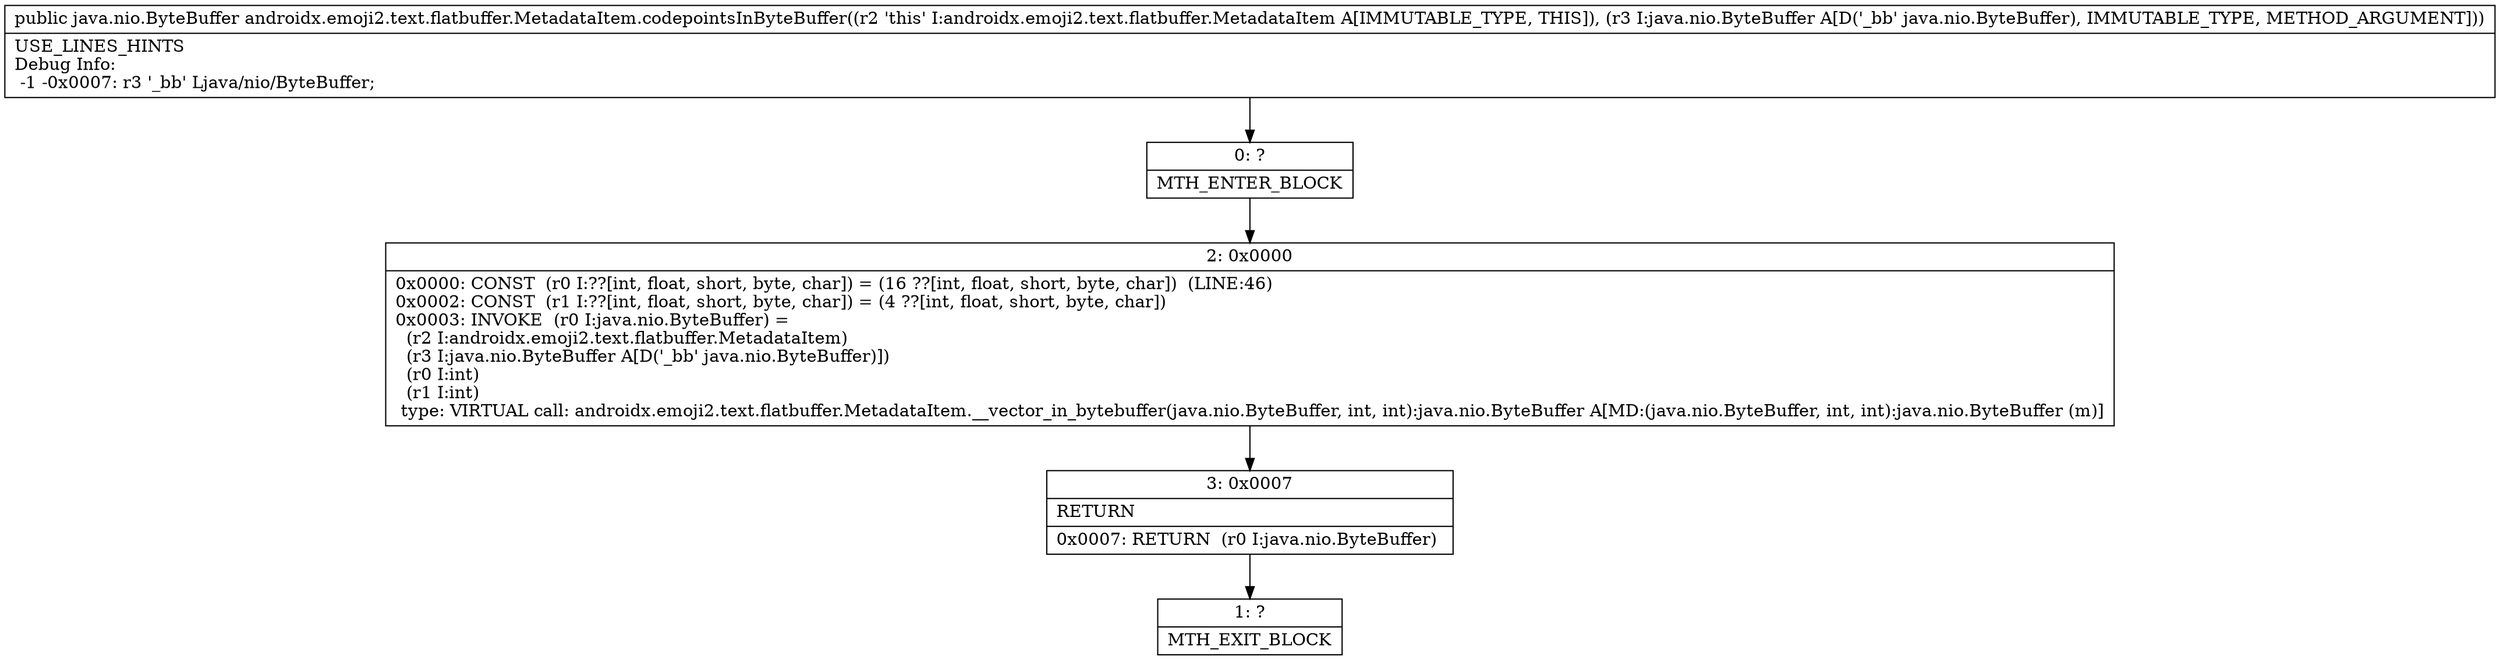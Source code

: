 digraph "CFG forandroidx.emoji2.text.flatbuffer.MetadataItem.codepointsInByteBuffer(Ljava\/nio\/ByteBuffer;)Ljava\/nio\/ByteBuffer;" {
Node_0 [shape=record,label="{0\:\ ?|MTH_ENTER_BLOCK\l}"];
Node_2 [shape=record,label="{2\:\ 0x0000|0x0000: CONST  (r0 I:??[int, float, short, byte, char]) = (16 ??[int, float, short, byte, char])  (LINE:46)\l0x0002: CONST  (r1 I:??[int, float, short, byte, char]) = (4 ??[int, float, short, byte, char]) \l0x0003: INVOKE  (r0 I:java.nio.ByteBuffer) = \l  (r2 I:androidx.emoji2.text.flatbuffer.MetadataItem)\l  (r3 I:java.nio.ByteBuffer A[D('_bb' java.nio.ByteBuffer)])\l  (r0 I:int)\l  (r1 I:int)\l type: VIRTUAL call: androidx.emoji2.text.flatbuffer.MetadataItem.__vector_in_bytebuffer(java.nio.ByteBuffer, int, int):java.nio.ByteBuffer A[MD:(java.nio.ByteBuffer, int, int):java.nio.ByteBuffer (m)]\l}"];
Node_3 [shape=record,label="{3\:\ 0x0007|RETURN\l|0x0007: RETURN  (r0 I:java.nio.ByteBuffer) \l}"];
Node_1 [shape=record,label="{1\:\ ?|MTH_EXIT_BLOCK\l}"];
MethodNode[shape=record,label="{public java.nio.ByteBuffer androidx.emoji2.text.flatbuffer.MetadataItem.codepointsInByteBuffer((r2 'this' I:androidx.emoji2.text.flatbuffer.MetadataItem A[IMMUTABLE_TYPE, THIS]), (r3 I:java.nio.ByteBuffer A[D('_bb' java.nio.ByteBuffer), IMMUTABLE_TYPE, METHOD_ARGUMENT]))  | USE_LINES_HINTS\lDebug Info:\l  \-1 \-0x0007: r3 '_bb' Ljava\/nio\/ByteBuffer;\l}"];
MethodNode -> Node_0;Node_0 -> Node_2;
Node_2 -> Node_3;
Node_3 -> Node_1;
}

